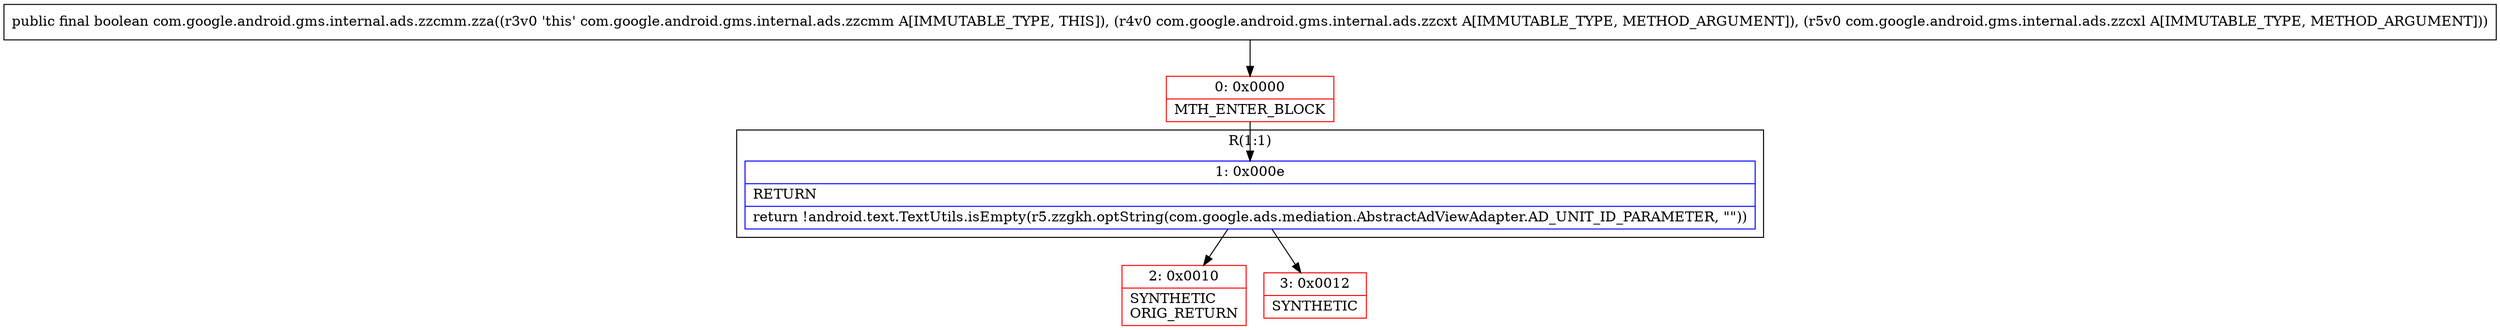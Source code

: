 digraph "CFG forcom.google.android.gms.internal.ads.zzcmm.zza(Lcom\/google\/android\/gms\/internal\/ads\/zzcxt;Lcom\/google\/android\/gms\/internal\/ads\/zzcxl;)Z" {
subgraph cluster_Region_956910917 {
label = "R(1:1)";
node [shape=record,color=blue];
Node_1 [shape=record,label="{1\:\ 0x000e|RETURN\l|return !android.text.TextUtils.isEmpty(r5.zzgkh.optString(com.google.ads.mediation.AbstractAdViewAdapter.AD_UNIT_ID_PARAMETER, \"\"))\l}"];
}
Node_0 [shape=record,color=red,label="{0\:\ 0x0000|MTH_ENTER_BLOCK\l}"];
Node_2 [shape=record,color=red,label="{2\:\ 0x0010|SYNTHETIC\lORIG_RETURN\l}"];
Node_3 [shape=record,color=red,label="{3\:\ 0x0012|SYNTHETIC\l}"];
MethodNode[shape=record,label="{public final boolean com.google.android.gms.internal.ads.zzcmm.zza((r3v0 'this' com.google.android.gms.internal.ads.zzcmm A[IMMUTABLE_TYPE, THIS]), (r4v0 com.google.android.gms.internal.ads.zzcxt A[IMMUTABLE_TYPE, METHOD_ARGUMENT]), (r5v0 com.google.android.gms.internal.ads.zzcxl A[IMMUTABLE_TYPE, METHOD_ARGUMENT])) }"];
MethodNode -> Node_0;
Node_1 -> Node_2;
Node_1 -> Node_3;
Node_0 -> Node_1;
}

